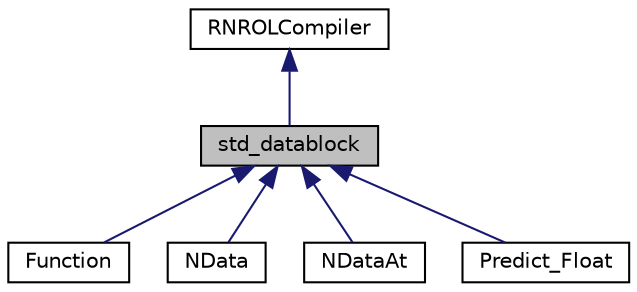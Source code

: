digraph "std_datablock"
{
  edge [fontname="Helvetica",fontsize="10",labelfontname="Helvetica",labelfontsize="10"];
  node [fontname="Helvetica",fontsize="10",shape=record];
  Node1 [label="std_datablock",height=0.2,width=0.4,color="black", fillcolor="grey75", style="filled" fontcolor="black"];
  Node2 -> Node1 [dir="back",color="midnightblue",fontsize="10",style="solid",fontname="Helvetica"];
  Node2 [label="RNROLCompiler",height=0.2,width=0.4,color="black", fillcolor="white", style="filled",URL="$classRNReplicaNet_1_1RNROLCompiler.html"];
  Node1 -> Node3 [dir="back",color="midnightblue",fontsize="10",style="solid",fontname="Helvetica"];
  Node3 [label="Function",height=0.2,width=0.4,color="black", fillcolor="white", style="filled",URL="$classRNReplicaNet_1_1Function.html"];
  Node1 -> Node4 [dir="back",color="midnightblue",fontsize="10",style="solid",fontname="Helvetica"];
  Node4 [label="NData",height=0.2,width=0.4,color="black", fillcolor="white", style="filled",URL="$classRNReplicaNet_1_1NData.html"];
  Node1 -> Node5 [dir="back",color="midnightblue",fontsize="10",style="solid",fontname="Helvetica"];
  Node5 [label="NDataAt",height=0.2,width=0.4,color="black", fillcolor="white", style="filled",URL="$classRNReplicaNet_1_1NDataAt.html"];
  Node1 -> Node6 [dir="back",color="midnightblue",fontsize="10",style="solid",fontname="Helvetica"];
  Node6 [label="Predict_Float",height=0.2,width=0.4,color="black", fillcolor="white", style="filled",URL="$classRNReplicaNet_1_1Predict__Float.html"];
}
